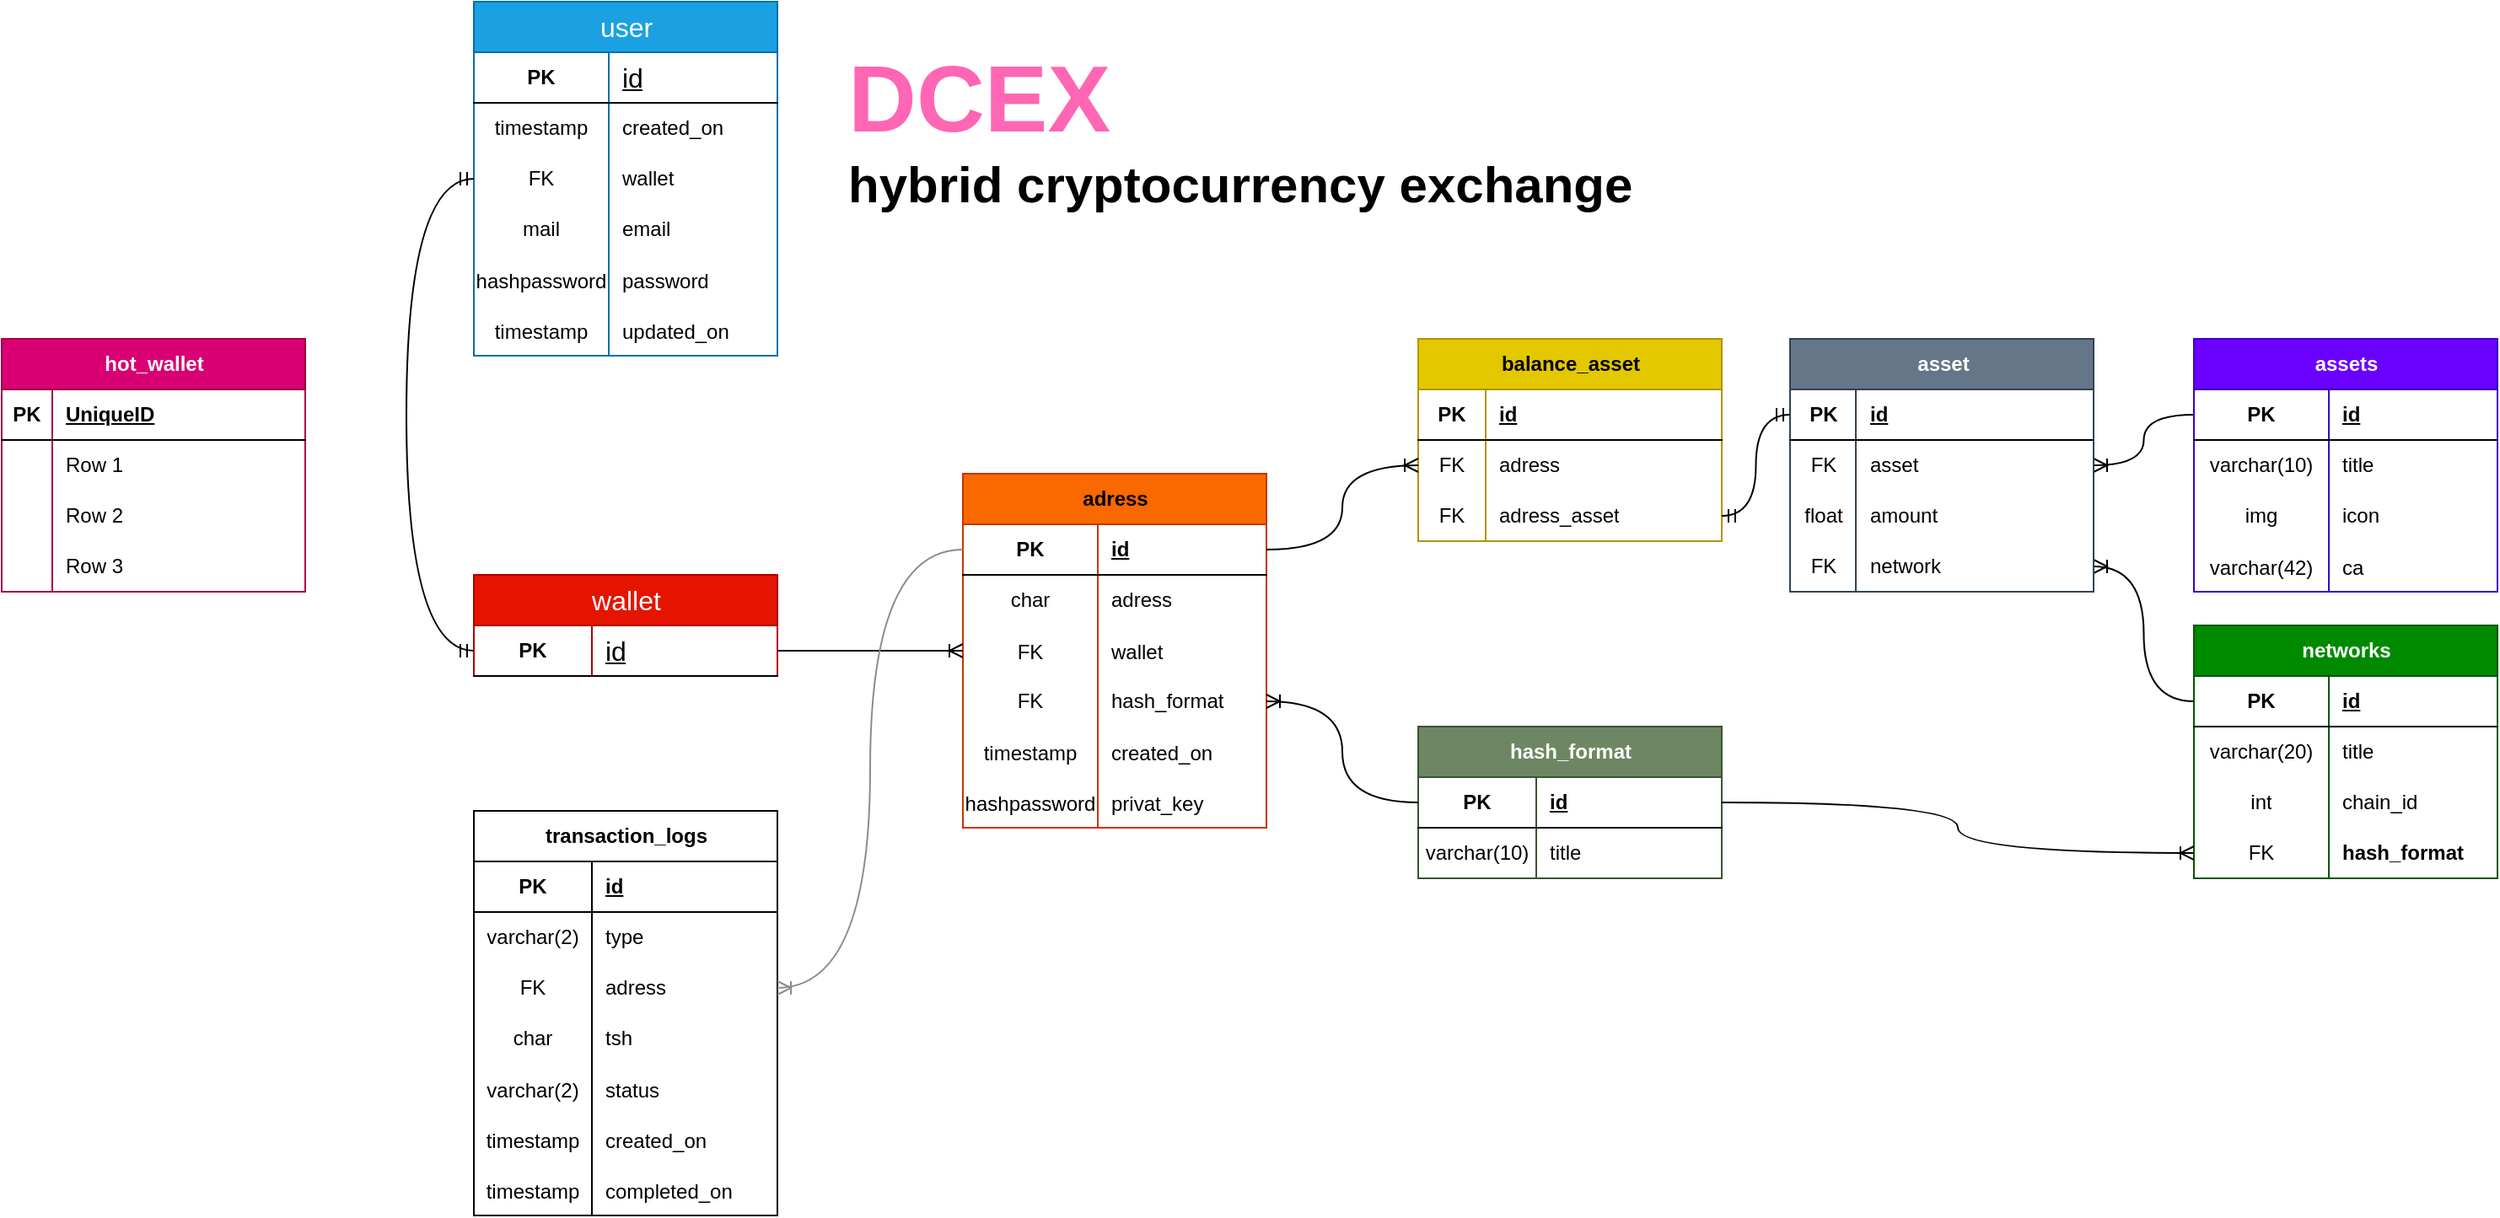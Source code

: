 <mxfile version="24.4.13" type="github">
  <diagram name="Страница — 1" id="bbgOabXcVR2iCqM7PnaE">
    <mxGraphModel dx="1434" dy="758" grid="1" gridSize="10" guides="1" tooltips="1" connect="1" arrows="1" fold="1" page="1" pageScale="1" pageWidth="827" pageHeight="1169" math="0" shadow="0">
      <root>
        <mxCell id="0" />
        <mxCell id="1" parent="0" />
        <mxCell id="at_usD2tipQZOg7U-QRM-21" value="&lt;span style=&quot;font-size: 16px; font-weight: 400;&quot;&gt;user&lt;/span&gt;" style="shape=table;startSize=30;container=1;collapsible=1;childLayout=tableLayout;fixedRows=1;rowLines=0;fontStyle=1;align=center;resizeLast=1;html=1;fillColor=#1ba1e2;strokeColor=#006EAF;fontColor=#ffffff;" parent="1" vertex="1">
          <mxGeometry x="280" y="160" width="180" height="210" as="geometry" />
        </mxCell>
        <mxCell id="at_usD2tipQZOg7U-QRM-22" value="" style="shape=tableRow;horizontal=0;startSize=0;swimlaneHead=0;swimlaneBody=0;fillColor=none;collapsible=0;dropTarget=0;points=[[0,0.5],[1,0.5]];portConstraint=eastwest;top=0;left=0;right=0;bottom=1;" parent="at_usD2tipQZOg7U-QRM-21" vertex="1">
          <mxGeometry y="30" width="180" height="30" as="geometry" />
        </mxCell>
        <mxCell id="at_usD2tipQZOg7U-QRM-23" value="PK" style="shape=partialRectangle;connectable=0;fillColor=none;top=0;left=0;bottom=0;right=0;fontStyle=1;overflow=hidden;whiteSpace=wrap;html=1;" parent="at_usD2tipQZOg7U-QRM-22" vertex="1">
          <mxGeometry width="80" height="30" as="geometry">
            <mxRectangle width="80" height="30" as="alternateBounds" />
          </mxGeometry>
        </mxCell>
        <mxCell id="at_usD2tipQZOg7U-QRM-24" value="&lt;span style=&quot;font-size: 16px; font-weight: 400;&quot;&gt;id&lt;/span&gt;" style="shape=partialRectangle;connectable=0;fillColor=none;top=0;left=0;bottom=0;right=0;align=left;spacingLeft=6;fontStyle=5;overflow=hidden;whiteSpace=wrap;html=1;" parent="at_usD2tipQZOg7U-QRM-22" vertex="1">
          <mxGeometry x="80" width="100" height="30" as="geometry">
            <mxRectangle width="100" height="30" as="alternateBounds" />
          </mxGeometry>
        </mxCell>
        <mxCell id="at_usD2tipQZOg7U-QRM-25" value="" style="shape=tableRow;horizontal=0;startSize=0;swimlaneHead=0;swimlaneBody=0;fillColor=none;collapsible=0;dropTarget=0;points=[[0,0.5],[1,0.5]];portConstraint=eastwest;top=0;left=0;right=0;bottom=0;" parent="at_usD2tipQZOg7U-QRM-21" vertex="1">
          <mxGeometry y="60" width="180" height="30" as="geometry" />
        </mxCell>
        <mxCell id="at_usD2tipQZOg7U-QRM-26" value="timestamp" style="shape=partialRectangle;connectable=0;fillColor=none;top=0;left=0;bottom=0;right=0;editable=1;overflow=hidden;whiteSpace=wrap;html=1;" parent="at_usD2tipQZOg7U-QRM-25" vertex="1">
          <mxGeometry width="80" height="30" as="geometry">
            <mxRectangle width="80" height="30" as="alternateBounds" />
          </mxGeometry>
        </mxCell>
        <mxCell id="at_usD2tipQZOg7U-QRM-27" value="created_on" style="shape=partialRectangle;connectable=0;fillColor=none;top=0;left=0;bottom=0;right=0;align=left;spacingLeft=6;overflow=hidden;whiteSpace=wrap;html=1;" parent="at_usD2tipQZOg7U-QRM-25" vertex="1">
          <mxGeometry x="80" width="100" height="30" as="geometry">
            <mxRectangle width="100" height="30" as="alternateBounds" />
          </mxGeometry>
        </mxCell>
        <mxCell id="at_usD2tipQZOg7U-QRM-28" value="" style="shape=tableRow;horizontal=0;startSize=0;swimlaneHead=0;swimlaneBody=0;fillColor=none;collapsible=0;dropTarget=0;points=[[0,0.5],[1,0.5]];portConstraint=eastwest;top=0;left=0;right=0;bottom=0;" parent="at_usD2tipQZOg7U-QRM-21" vertex="1">
          <mxGeometry y="90" width="180" height="30" as="geometry" />
        </mxCell>
        <mxCell id="at_usD2tipQZOg7U-QRM-29" value="FK" style="shape=partialRectangle;connectable=0;fillColor=none;top=0;left=0;bottom=0;right=0;editable=1;overflow=hidden;whiteSpace=wrap;html=1;" parent="at_usD2tipQZOg7U-QRM-28" vertex="1">
          <mxGeometry width="80" height="30" as="geometry">
            <mxRectangle width="80" height="30" as="alternateBounds" />
          </mxGeometry>
        </mxCell>
        <mxCell id="at_usD2tipQZOg7U-QRM-30" value="&lt;span style=&quot;text-align: center; white-space: nowrap;&quot;&gt;&lt;font style=&quot;font-size: 12px;&quot;&gt;wallet&lt;/font&gt;&lt;/span&gt;" style="shape=partialRectangle;connectable=0;fillColor=none;top=0;left=0;bottom=0;right=0;align=left;spacingLeft=6;overflow=hidden;whiteSpace=wrap;html=1;" parent="at_usD2tipQZOg7U-QRM-28" vertex="1">
          <mxGeometry x="80" width="100" height="30" as="geometry">
            <mxRectangle width="100" height="30" as="alternateBounds" />
          </mxGeometry>
        </mxCell>
        <mxCell id="at_usD2tipQZOg7U-QRM-31" value="" style="shape=tableRow;horizontal=0;startSize=0;swimlaneHead=0;swimlaneBody=0;fillColor=none;collapsible=0;dropTarget=0;points=[[0,0.5],[1,0.5]];portConstraint=eastwest;top=0;left=0;right=0;bottom=0;" parent="at_usD2tipQZOg7U-QRM-21" vertex="1">
          <mxGeometry y="120" width="180" height="30" as="geometry" />
        </mxCell>
        <mxCell id="at_usD2tipQZOg7U-QRM-32" value="mail" style="shape=partialRectangle;connectable=0;fillColor=none;top=0;left=0;bottom=0;right=0;editable=1;overflow=hidden;whiteSpace=wrap;html=1;" parent="at_usD2tipQZOg7U-QRM-31" vertex="1">
          <mxGeometry width="80" height="30" as="geometry">
            <mxRectangle width="80" height="30" as="alternateBounds" />
          </mxGeometry>
        </mxCell>
        <mxCell id="at_usD2tipQZOg7U-QRM-33" value="email" style="shape=partialRectangle;connectable=0;fillColor=none;top=0;left=0;bottom=0;right=0;align=left;spacingLeft=6;overflow=hidden;whiteSpace=wrap;html=1;" parent="at_usD2tipQZOg7U-QRM-31" vertex="1">
          <mxGeometry x="80" width="100" height="30" as="geometry">
            <mxRectangle width="100" height="30" as="alternateBounds" />
          </mxGeometry>
        </mxCell>
        <mxCell id="62qza4e6TAsA193rz4Yf-16" value="" style="shape=tableRow;horizontal=0;startSize=0;swimlaneHead=0;swimlaneBody=0;fillColor=none;collapsible=0;dropTarget=0;points=[[0,0.5],[1,0.5]];portConstraint=eastwest;top=0;left=0;right=0;bottom=0;" parent="at_usD2tipQZOg7U-QRM-21" vertex="1">
          <mxGeometry y="150" width="180" height="30" as="geometry" />
        </mxCell>
        <mxCell id="62qza4e6TAsA193rz4Yf-17" value="hashpassword" style="shape=partialRectangle;connectable=0;fillColor=none;top=0;left=0;bottom=0;right=0;editable=1;overflow=hidden;" parent="62qza4e6TAsA193rz4Yf-16" vertex="1">
          <mxGeometry width="80" height="30" as="geometry">
            <mxRectangle width="80" height="30" as="alternateBounds" />
          </mxGeometry>
        </mxCell>
        <mxCell id="62qza4e6TAsA193rz4Yf-18" value="password" style="shape=partialRectangle;connectable=0;fillColor=none;top=0;left=0;bottom=0;right=0;align=left;spacingLeft=6;overflow=hidden;" parent="62qza4e6TAsA193rz4Yf-16" vertex="1">
          <mxGeometry x="80" width="100" height="30" as="geometry">
            <mxRectangle width="100" height="30" as="alternateBounds" />
          </mxGeometry>
        </mxCell>
        <mxCell id="62qza4e6TAsA193rz4Yf-19" value="" style="shape=tableRow;horizontal=0;startSize=0;swimlaneHead=0;swimlaneBody=0;fillColor=none;collapsible=0;dropTarget=0;points=[[0,0.5],[1,0.5]];portConstraint=eastwest;top=0;left=0;right=0;bottom=0;" parent="at_usD2tipQZOg7U-QRM-21" vertex="1">
          <mxGeometry y="180" width="180" height="30" as="geometry" />
        </mxCell>
        <mxCell id="62qza4e6TAsA193rz4Yf-20" value="timestamp" style="shape=partialRectangle;connectable=0;fillColor=none;top=0;left=0;bottom=0;right=0;editable=1;overflow=hidden;" parent="62qza4e6TAsA193rz4Yf-19" vertex="1">
          <mxGeometry width="80" height="30" as="geometry">
            <mxRectangle width="80" height="30" as="alternateBounds" />
          </mxGeometry>
        </mxCell>
        <mxCell id="62qza4e6TAsA193rz4Yf-21" value="updated_on" style="shape=partialRectangle;connectable=0;fillColor=none;top=0;left=0;bottom=0;right=0;align=left;spacingLeft=6;overflow=hidden;" parent="62qza4e6TAsA193rz4Yf-19" vertex="1">
          <mxGeometry x="80" width="100" height="30" as="geometry">
            <mxRectangle width="100" height="30" as="alternateBounds" />
          </mxGeometry>
        </mxCell>
        <mxCell id="at_usD2tipQZOg7U-QRM-48" value="balance_asset" style="shape=table;startSize=30;container=1;collapsible=1;childLayout=tableLayout;fixedRows=1;rowLines=0;fontStyle=1;align=center;resizeLast=1;html=1;fillColor=#e3c800;fontColor=#000000;strokeColor=#B09500;" parent="1" vertex="1">
          <mxGeometry x="840" y="360" width="180" height="120" as="geometry" />
        </mxCell>
        <mxCell id="at_usD2tipQZOg7U-QRM-49" value="" style="shape=tableRow;horizontal=0;startSize=0;swimlaneHead=0;swimlaneBody=0;fillColor=none;collapsible=0;dropTarget=0;points=[[0,0.5],[1,0.5]];portConstraint=eastwest;top=0;left=0;right=0;bottom=1;" parent="at_usD2tipQZOg7U-QRM-48" vertex="1">
          <mxGeometry y="30" width="180" height="30" as="geometry" />
        </mxCell>
        <mxCell id="at_usD2tipQZOg7U-QRM-50" value="PK" style="shape=partialRectangle;connectable=0;fillColor=none;top=0;left=0;bottom=0;right=0;fontStyle=1;overflow=hidden;whiteSpace=wrap;html=1;" parent="at_usD2tipQZOg7U-QRM-49" vertex="1">
          <mxGeometry width="40" height="30" as="geometry">
            <mxRectangle width="40" height="30" as="alternateBounds" />
          </mxGeometry>
        </mxCell>
        <mxCell id="at_usD2tipQZOg7U-QRM-51" value="id" style="shape=partialRectangle;connectable=0;fillColor=none;top=0;left=0;bottom=0;right=0;align=left;spacingLeft=6;fontStyle=5;overflow=hidden;whiteSpace=wrap;html=1;" parent="at_usD2tipQZOg7U-QRM-49" vertex="1">
          <mxGeometry x="40" width="140" height="30" as="geometry">
            <mxRectangle width="140" height="30" as="alternateBounds" />
          </mxGeometry>
        </mxCell>
        <mxCell id="at_usD2tipQZOg7U-QRM-61" value="" style="shape=tableRow;horizontal=0;startSize=0;swimlaneHead=0;swimlaneBody=0;fillColor=none;collapsible=0;dropTarget=0;points=[[0,0.5],[1,0.5]];portConstraint=eastwest;top=0;left=0;right=0;bottom=0;" parent="at_usD2tipQZOg7U-QRM-48" vertex="1">
          <mxGeometry y="60" width="180" height="30" as="geometry" />
        </mxCell>
        <mxCell id="at_usD2tipQZOg7U-QRM-62" value="FK" style="shape=partialRectangle;connectable=0;fillColor=none;top=0;left=0;bottom=0;right=0;fontStyle=0;overflow=hidden;whiteSpace=wrap;html=1;" parent="at_usD2tipQZOg7U-QRM-61" vertex="1">
          <mxGeometry width="40" height="30" as="geometry">
            <mxRectangle width="40" height="30" as="alternateBounds" />
          </mxGeometry>
        </mxCell>
        <mxCell id="at_usD2tipQZOg7U-QRM-63" value="adress" style="shape=partialRectangle;connectable=0;fillColor=none;top=0;left=0;bottom=0;right=0;align=left;spacingLeft=6;fontStyle=0;overflow=hidden;whiteSpace=wrap;html=1;" parent="at_usD2tipQZOg7U-QRM-61" vertex="1">
          <mxGeometry x="40" width="140" height="30" as="geometry">
            <mxRectangle width="140" height="30" as="alternateBounds" />
          </mxGeometry>
        </mxCell>
        <mxCell id="at_usD2tipQZOg7U-QRM-78" value="" style="shape=tableRow;horizontal=0;startSize=0;swimlaneHead=0;swimlaneBody=0;fillColor=none;collapsible=0;dropTarget=0;points=[[0,0.5],[1,0.5]];portConstraint=eastwest;top=0;left=0;right=0;bottom=0;" parent="at_usD2tipQZOg7U-QRM-48" vertex="1">
          <mxGeometry y="90" width="180" height="30" as="geometry" />
        </mxCell>
        <mxCell id="at_usD2tipQZOg7U-QRM-79" value="FK" style="shape=partialRectangle;connectable=0;fillColor=none;top=0;left=0;bottom=0;right=0;fontStyle=0;overflow=hidden;whiteSpace=wrap;html=1;" parent="at_usD2tipQZOg7U-QRM-78" vertex="1">
          <mxGeometry width="40" height="30" as="geometry">
            <mxRectangle width="40" height="30" as="alternateBounds" />
          </mxGeometry>
        </mxCell>
        <mxCell id="at_usD2tipQZOg7U-QRM-80" value="adress_asset" style="shape=partialRectangle;connectable=0;fillColor=none;top=0;left=0;bottom=0;right=0;align=left;spacingLeft=6;fontStyle=0;overflow=hidden;whiteSpace=wrap;html=1;" parent="at_usD2tipQZOg7U-QRM-78" vertex="1">
          <mxGeometry x="40" width="140" height="30" as="geometry">
            <mxRectangle width="140" height="30" as="alternateBounds" />
          </mxGeometry>
        </mxCell>
        <mxCell id="at_usD2tipQZOg7U-QRM-81" value="" style="edgeStyle=orthogonalEdgeStyle;fontSize=12;html=1;endArrow=ERoneToMany;rounded=0;entryX=1;entryY=0.5;entryDx=0;entryDy=0;exitX=0;exitY=0.5;exitDx=0;exitDy=0;curved=1;" parent="1" source="at_usD2tipQZOg7U-QRM-66" target="Nb5hNx1v2ycs2WfzAZBm-8" edge="1">
          <mxGeometry width="100" height="100" relative="1" as="geometry">
            <mxPoint x="760" y="590" as="sourcePoint" />
            <mxPoint x="860" y="490" as="targetPoint" />
          </mxGeometry>
        </mxCell>
        <mxCell id="at_usD2tipQZOg7U-QRM-65" value="assets" style="shape=table;startSize=30;container=1;collapsible=1;childLayout=tableLayout;fixedRows=1;rowLines=0;fontStyle=1;align=center;resizeLast=1;html=1;fillColor=#6a00ff;fontColor=#ffffff;strokeColor=#3700CC;" parent="1" vertex="1">
          <mxGeometry x="1300" y="360" width="180" height="150" as="geometry" />
        </mxCell>
        <mxCell id="at_usD2tipQZOg7U-QRM-66" value="" style="shape=tableRow;horizontal=0;startSize=0;swimlaneHead=0;swimlaneBody=0;fillColor=none;collapsible=0;dropTarget=0;points=[[0,0.5],[1,0.5]];portConstraint=eastwest;top=0;left=0;right=0;bottom=1;" parent="at_usD2tipQZOg7U-QRM-65" vertex="1">
          <mxGeometry y="30" width="180" height="30" as="geometry" />
        </mxCell>
        <mxCell id="at_usD2tipQZOg7U-QRM-67" value="PK" style="shape=partialRectangle;connectable=0;fillColor=none;top=0;left=0;bottom=0;right=0;fontStyle=1;overflow=hidden;whiteSpace=wrap;html=1;" parent="at_usD2tipQZOg7U-QRM-66" vertex="1">
          <mxGeometry width="80" height="30" as="geometry">
            <mxRectangle width="80" height="30" as="alternateBounds" />
          </mxGeometry>
        </mxCell>
        <mxCell id="at_usD2tipQZOg7U-QRM-68" value="id" style="shape=partialRectangle;connectable=0;fillColor=none;top=0;left=0;bottom=0;right=0;align=left;spacingLeft=6;fontStyle=5;overflow=hidden;whiteSpace=wrap;html=1;" parent="at_usD2tipQZOg7U-QRM-66" vertex="1">
          <mxGeometry x="80" width="100" height="30" as="geometry">
            <mxRectangle width="100" height="30" as="alternateBounds" />
          </mxGeometry>
        </mxCell>
        <mxCell id="at_usD2tipQZOg7U-QRM-72" value="" style="shape=tableRow;horizontal=0;startSize=0;swimlaneHead=0;swimlaneBody=0;fillColor=none;collapsible=0;dropTarget=0;points=[[0,0.5],[1,0.5]];portConstraint=eastwest;top=0;left=0;right=0;bottom=0;" parent="at_usD2tipQZOg7U-QRM-65" vertex="1">
          <mxGeometry y="60" width="180" height="30" as="geometry" />
        </mxCell>
        <mxCell id="at_usD2tipQZOg7U-QRM-73" value="varchar(10)" style="shape=partialRectangle;connectable=0;fillColor=none;top=0;left=0;bottom=0;right=0;editable=1;overflow=hidden;whiteSpace=wrap;html=1;" parent="at_usD2tipQZOg7U-QRM-72" vertex="1">
          <mxGeometry width="80" height="30" as="geometry">
            <mxRectangle width="80" height="30" as="alternateBounds" />
          </mxGeometry>
        </mxCell>
        <mxCell id="at_usD2tipQZOg7U-QRM-74" value="title" style="shape=partialRectangle;connectable=0;fillColor=none;top=0;left=0;bottom=0;right=0;align=left;spacingLeft=6;overflow=hidden;whiteSpace=wrap;html=1;" parent="at_usD2tipQZOg7U-QRM-72" vertex="1">
          <mxGeometry x="80" width="100" height="30" as="geometry">
            <mxRectangle width="100" height="30" as="alternateBounds" />
          </mxGeometry>
        </mxCell>
        <mxCell id="at_usD2tipQZOg7U-QRM-75" value="" style="shape=tableRow;horizontal=0;startSize=0;swimlaneHead=0;swimlaneBody=0;fillColor=none;collapsible=0;dropTarget=0;points=[[0,0.5],[1,0.5]];portConstraint=eastwest;top=0;left=0;right=0;bottom=0;" parent="at_usD2tipQZOg7U-QRM-65" vertex="1">
          <mxGeometry y="90" width="180" height="30" as="geometry" />
        </mxCell>
        <mxCell id="at_usD2tipQZOg7U-QRM-76" value="img" style="shape=partialRectangle;connectable=0;fillColor=none;top=0;left=0;bottom=0;right=0;editable=1;overflow=hidden;whiteSpace=wrap;html=1;" parent="at_usD2tipQZOg7U-QRM-75" vertex="1">
          <mxGeometry width="80" height="30" as="geometry">
            <mxRectangle width="80" height="30" as="alternateBounds" />
          </mxGeometry>
        </mxCell>
        <mxCell id="at_usD2tipQZOg7U-QRM-77" value="icon" style="shape=partialRectangle;connectable=0;fillColor=none;top=0;left=0;bottom=0;right=0;align=left;spacingLeft=6;overflow=hidden;whiteSpace=wrap;html=1;" parent="at_usD2tipQZOg7U-QRM-75" vertex="1">
          <mxGeometry x="80" width="100" height="30" as="geometry">
            <mxRectangle width="100" height="30" as="alternateBounds" />
          </mxGeometry>
        </mxCell>
        <mxCell id="AiXtnEs0hM0XnHVuR5DS-24" value="" style="shape=tableRow;horizontal=0;startSize=0;swimlaneHead=0;swimlaneBody=0;fillColor=none;collapsible=0;dropTarget=0;points=[[0,0.5],[1,0.5]];portConstraint=eastwest;top=0;left=0;right=0;bottom=0;" parent="at_usD2tipQZOg7U-QRM-65" vertex="1">
          <mxGeometry y="120" width="180" height="30" as="geometry" />
        </mxCell>
        <mxCell id="AiXtnEs0hM0XnHVuR5DS-25" value="varchar(42)" style="shape=partialRectangle;connectable=0;fillColor=none;top=0;left=0;bottom=0;right=0;editable=1;overflow=hidden;" parent="AiXtnEs0hM0XnHVuR5DS-24" vertex="1">
          <mxGeometry width="80" height="30" as="geometry">
            <mxRectangle width="80" height="30" as="alternateBounds" />
          </mxGeometry>
        </mxCell>
        <mxCell id="AiXtnEs0hM0XnHVuR5DS-26" value="ca" style="shape=partialRectangle;connectable=0;fillColor=none;top=0;left=0;bottom=0;right=0;align=left;spacingLeft=6;overflow=hidden;" parent="AiXtnEs0hM0XnHVuR5DS-24" vertex="1">
          <mxGeometry x="80" width="100" height="30" as="geometry">
            <mxRectangle width="100" height="30" as="alternateBounds" />
          </mxGeometry>
        </mxCell>
        <mxCell id="AiXtnEs0hM0XnHVuR5DS-1" value="&lt;span style=&quot;font-size: 16px; font-weight: 400;&quot;&gt;wallet&lt;/span&gt;" style="shape=table;startSize=30;container=1;collapsible=1;childLayout=tableLayout;fixedRows=1;rowLines=0;fontStyle=1;align=center;resizeLast=1;html=1;fillColor=#e51400;strokeColor=#B20000;fontColor=#ffffff;" parent="1" vertex="1">
          <mxGeometry x="280" y="500" width="180" height="60" as="geometry" />
        </mxCell>
        <mxCell id="AiXtnEs0hM0XnHVuR5DS-2" value="" style="shape=tableRow;horizontal=0;startSize=0;swimlaneHead=0;swimlaneBody=0;fillColor=none;collapsible=0;dropTarget=0;points=[[0,0.5],[1,0.5]];portConstraint=eastwest;top=0;left=0;right=0;bottom=1;" parent="AiXtnEs0hM0XnHVuR5DS-1" vertex="1">
          <mxGeometry y="30" width="180" height="30" as="geometry" />
        </mxCell>
        <mxCell id="AiXtnEs0hM0XnHVuR5DS-3" value="PK" style="shape=partialRectangle;connectable=0;fillColor=none;top=0;left=0;bottom=0;right=0;fontStyle=1;overflow=hidden;whiteSpace=wrap;html=1;" parent="AiXtnEs0hM0XnHVuR5DS-2" vertex="1">
          <mxGeometry width="70" height="30" as="geometry">
            <mxRectangle width="70" height="30" as="alternateBounds" />
          </mxGeometry>
        </mxCell>
        <mxCell id="AiXtnEs0hM0XnHVuR5DS-4" value="&lt;span style=&quot;font-size: 16px; font-weight: 400;&quot;&gt;id&lt;/span&gt;" style="shape=partialRectangle;connectable=0;fillColor=none;top=0;left=0;bottom=0;right=0;align=left;spacingLeft=6;fontStyle=5;overflow=hidden;whiteSpace=wrap;html=1;" parent="AiXtnEs0hM0XnHVuR5DS-2" vertex="1">
          <mxGeometry x="70" width="110" height="30" as="geometry">
            <mxRectangle width="110" height="30" as="alternateBounds" />
          </mxGeometry>
        </mxCell>
        <mxCell id="AiXtnEs0hM0XnHVuR5DS-17" value="" style="edgeStyle=orthogonalEdgeStyle;fontSize=12;html=1;endArrow=ERmandOne;startArrow=ERmandOne;rounded=0;exitX=0;exitY=0.5;exitDx=0;exitDy=0;entryX=0;entryY=0.5;entryDx=0;entryDy=0;curved=1;" parent="1" source="at_usD2tipQZOg7U-QRM-28" target="AiXtnEs0hM0XnHVuR5DS-2" edge="1">
          <mxGeometry width="100" height="100" relative="1" as="geometry">
            <mxPoint x="680" y="460" as="sourcePoint" />
            <mxPoint x="780" y="360" as="targetPoint" />
            <Array as="points">
              <mxPoint x="240" y="265" />
              <mxPoint x="240" y="545" />
            </Array>
          </mxGeometry>
        </mxCell>
        <mxCell id="AiXtnEs0hM0XnHVuR5DS-27" value="&lt;font style=&quot;font-size: 56px;&quot;&gt;DCEX&amp;nbsp;&lt;/font&gt;&lt;div&gt;&lt;font color=&quot;#000000&quot;&gt;hybrid cryptocurrency exchange&lt;/font&gt;&lt;/div&gt;" style="text;html=1;align=left;verticalAlign=middle;whiteSpace=wrap;rounded=0;fontSize=30;fontStyle=1;fontColor=#FF66B3;" parent="1" vertex="1">
          <mxGeometry x="500" y="180" width="610" height="110" as="geometry" />
        </mxCell>
        <mxCell id="62qza4e6TAsA193rz4Yf-1" value="adress" style="shape=table;startSize=30;container=1;collapsible=1;childLayout=tableLayout;fixedRows=1;rowLines=0;fontStyle=1;align=center;resizeLast=1;html=1;fillColor=#fa6800;fontColor=#000000;strokeColor=#C73500;" parent="1" vertex="1">
          <mxGeometry x="570" y="440" width="180" height="210" as="geometry" />
        </mxCell>
        <mxCell id="62qza4e6TAsA193rz4Yf-2" value="" style="shape=tableRow;horizontal=0;startSize=0;swimlaneHead=0;swimlaneBody=0;fillColor=none;collapsible=0;dropTarget=0;points=[[0,0.5],[1,0.5]];portConstraint=eastwest;top=0;left=0;right=0;bottom=1;" parent="62qza4e6TAsA193rz4Yf-1" vertex="1">
          <mxGeometry y="30" width="180" height="30" as="geometry" />
        </mxCell>
        <mxCell id="62qza4e6TAsA193rz4Yf-3" value="PK" style="shape=partialRectangle;connectable=0;fillColor=none;top=0;left=0;bottom=0;right=0;fontStyle=1;overflow=hidden;whiteSpace=wrap;html=1;" parent="62qza4e6TAsA193rz4Yf-2" vertex="1">
          <mxGeometry width="80" height="30" as="geometry">
            <mxRectangle width="80" height="30" as="alternateBounds" />
          </mxGeometry>
        </mxCell>
        <mxCell id="62qza4e6TAsA193rz4Yf-4" value="id" style="shape=partialRectangle;connectable=0;fillColor=none;top=0;left=0;bottom=0;right=0;align=left;spacingLeft=6;fontStyle=5;overflow=hidden;whiteSpace=wrap;html=1;" parent="62qza4e6TAsA193rz4Yf-2" vertex="1">
          <mxGeometry x="80" width="100" height="30" as="geometry">
            <mxRectangle width="100" height="30" as="alternateBounds" />
          </mxGeometry>
        </mxCell>
        <mxCell id="62qza4e6TAsA193rz4Yf-5" value="" style="shape=tableRow;horizontal=0;startSize=0;swimlaneHead=0;swimlaneBody=0;fillColor=none;collapsible=0;dropTarget=0;points=[[0,0.5],[1,0.5]];portConstraint=eastwest;top=0;left=0;right=0;bottom=0;" parent="62qza4e6TAsA193rz4Yf-1" vertex="1">
          <mxGeometry y="60" width="180" height="30" as="geometry" />
        </mxCell>
        <mxCell id="62qza4e6TAsA193rz4Yf-6" value="char" style="shape=partialRectangle;connectable=0;fillColor=none;top=0;left=0;bottom=0;right=0;editable=1;overflow=hidden;whiteSpace=wrap;html=1;" parent="62qza4e6TAsA193rz4Yf-5" vertex="1">
          <mxGeometry width="80" height="30" as="geometry">
            <mxRectangle width="80" height="30" as="alternateBounds" />
          </mxGeometry>
        </mxCell>
        <mxCell id="62qza4e6TAsA193rz4Yf-7" value="adress" style="shape=partialRectangle;connectable=0;fillColor=none;top=0;left=0;bottom=0;right=0;align=left;spacingLeft=6;overflow=hidden;whiteSpace=wrap;html=1;" parent="62qza4e6TAsA193rz4Yf-5" vertex="1">
          <mxGeometry x="80" width="100" height="30" as="geometry">
            <mxRectangle width="100" height="30" as="alternateBounds" />
          </mxGeometry>
        </mxCell>
        <mxCell id="62qza4e6TAsA193rz4Yf-22" value="" style="shape=tableRow;horizontal=0;startSize=0;swimlaneHead=0;swimlaneBody=0;fillColor=none;collapsible=0;dropTarget=0;points=[[0,0.5],[1,0.5]];portConstraint=eastwest;top=0;left=0;right=0;bottom=0;" parent="62qza4e6TAsA193rz4Yf-1" vertex="1">
          <mxGeometry y="90" width="180" height="30" as="geometry" />
        </mxCell>
        <mxCell id="62qza4e6TAsA193rz4Yf-23" value="FK" style="shape=partialRectangle;connectable=0;fillColor=none;top=0;left=0;bottom=0;right=0;editable=1;overflow=hidden;" parent="62qza4e6TAsA193rz4Yf-22" vertex="1">
          <mxGeometry width="80" height="30" as="geometry">
            <mxRectangle width="80" height="30" as="alternateBounds" />
          </mxGeometry>
        </mxCell>
        <mxCell id="62qza4e6TAsA193rz4Yf-24" value="wallet" style="shape=partialRectangle;connectable=0;fillColor=none;top=0;left=0;bottom=0;right=0;align=left;spacingLeft=6;overflow=hidden;" parent="62qza4e6TAsA193rz4Yf-22" vertex="1">
          <mxGeometry x="80" width="100" height="30" as="geometry">
            <mxRectangle width="100" height="30" as="alternateBounds" />
          </mxGeometry>
        </mxCell>
        <mxCell id="62qza4e6TAsA193rz4Yf-40" value="" style="shape=tableRow;horizontal=0;startSize=0;swimlaneHead=0;swimlaneBody=0;fillColor=none;collapsible=0;dropTarget=0;points=[[0,0.5],[1,0.5]];portConstraint=eastwest;top=0;left=0;right=0;bottom=0;" parent="62qza4e6TAsA193rz4Yf-1" vertex="1">
          <mxGeometry y="120" width="180" height="30" as="geometry" />
        </mxCell>
        <mxCell id="62qza4e6TAsA193rz4Yf-41" value="FK" style="shape=partialRectangle;connectable=0;fillColor=none;top=0;left=0;bottom=0;right=0;fontStyle=0;overflow=hidden;whiteSpace=wrap;html=1;" parent="62qza4e6TAsA193rz4Yf-40" vertex="1">
          <mxGeometry width="80" height="30" as="geometry">
            <mxRectangle width="80" height="30" as="alternateBounds" />
          </mxGeometry>
        </mxCell>
        <mxCell id="62qza4e6TAsA193rz4Yf-42" value="hash_format" style="shape=partialRectangle;connectable=0;fillColor=none;top=0;left=0;bottom=0;right=0;align=left;spacingLeft=6;fontStyle=0;overflow=hidden;whiteSpace=wrap;html=1;" parent="62qza4e6TAsA193rz4Yf-40" vertex="1">
          <mxGeometry x="80" width="100" height="30" as="geometry">
            <mxRectangle width="100" height="30" as="alternateBounds" />
          </mxGeometry>
        </mxCell>
        <mxCell id="62qza4e6TAsA193rz4Yf-95" value="" style="shape=tableRow;horizontal=0;startSize=0;swimlaneHead=0;swimlaneBody=0;fillColor=none;collapsible=0;dropTarget=0;points=[[0,0.5],[1,0.5]];portConstraint=eastwest;top=0;left=0;right=0;bottom=0;" parent="62qza4e6TAsA193rz4Yf-1" vertex="1">
          <mxGeometry y="150" width="180" height="30" as="geometry" />
        </mxCell>
        <mxCell id="62qza4e6TAsA193rz4Yf-96" value="timestamp" style="shape=partialRectangle;connectable=0;fillColor=none;top=0;left=0;bottom=0;right=0;editable=1;overflow=hidden;" parent="62qza4e6TAsA193rz4Yf-95" vertex="1">
          <mxGeometry width="80" height="30" as="geometry">
            <mxRectangle width="80" height="30" as="alternateBounds" />
          </mxGeometry>
        </mxCell>
        <mxCell id="62qza4e6TAsA193rz4Yf-97" value="created_on" style="shape=partialRectangle;connectable=0;fillColor=none;top=0;left=0;bottom=0;right=0;align=left;spacingLeft=6;overflow=hidden;" parent="62qza4e6TAsA193rz4Yf-95" vertex="1">
          <mxGeometry x="80" width="100" height="30" as="geometry">
            <mxRectangle width="100" height="30" as="alternateBounds" />
          </mxGeometry>
        </mxCell>
        <mxCell id="62qza4e6TAsA193rz4Yf-112" value="" style="shape=tableRow;horizontal=0;startSize=0;swimlaneHead=0;swimlaneBody=0;fillColor=none;collapsible=0;dropTarget=0;points=[[0,0.5],[1,0.5]];portConstraint=eastwest;top=0;left=0;right=0;bottom=0;" parent="62qza4e6TAsA193rz4Yf-1" vertex="1">
          <mxGeometry y="180" width="180" height="30" as="geometry" />
        </mxCell>
        <mxCell id="62qza4e6TAsA193rz4Yf-113" value="hashpassword" style="shape=partialRectangle;connectable=0;fillColor=none;top=0;left=0;bottom=0;right=0;editable=1;overflow=hidden;" parent="62qza4e6TAsA193rz4Yf-112" vertex="1">
          <mxGeometry width="80" height="30" as="geometry">
            <mxRectangle width="80" height="30" as="alternateBounds" />
          </mxGeometry>
        </mxCell>
        <mxCell id="62qza4e6TAsA193rz4Yf-114" value="privat_key" style="shape=partialRectangle;connectable=0;fillColor=none;top=0;left=0;bottom=0;right=0;align=left;spacingLeft=6;overflow=hidden;" parent="62qza4e6TAsA193rz4Yf-112" vertex="1">
          <mxGeometry x="80" width="100" height="30" as="geometry">
            <mxRectangle width="100" height="30" as="alternateBounds" />
          </mxGeometry>
        </mxCell>
        <mxCell id="62qza4e6TAsA193rz4Yf-25" value="" style="edgeStyle=orthogonalEdgeStyle;fontSize=12;html=1;endArrow=ERoneToMany;rounded=0;exitX=1;exitY=0.5;exitDx=0;exitDy=0;entryX=0;entryY=0.5;entryDx=0;entryDy=0;curved=1;" parent="1" source="AiXtnEs0hM0XnHVuR5DS-2" target="62qza4e6TAsA193rz4Yf-22" edge="1">
          <mxGeometry width="100" height="100" relative="1" as="geometry">
            <mxPoint x="520" y="470" as="sourcePoint" />
            <mxPoint x="530" y="390" as="targetPoint" />
          </mxGeometry>
        </mxCell>
        <mxCell id="62qza4e6TAsA193rz4Yf-26" value="" style="edgeStyle=orthogonalEdgeStyle;fontSize=12;html=1;endArrow=ERoneToMany;rounded=0;exitX=1;exitY=0.5;exitDx=0;exitDy=0;entryX=0;entryY=0.5;entryDx=0;entryDy=0;curved=1;" parent="1" source="62qza4e6TAsA193rz4Yf-2" target="at_usD2tipQZOg7U-QRM-61" edge="1">
          <mxGeometry width="100" height="100" relative="1" as="geometry">
            <mxPoint x="780" y="630" as="sourcePoint" />
            <mxPoint x="880" y="530" as="targetPoint" />
          </mxGeometry>
        </mxCell>
        <mxCell id="62qza4e6TAsA193rz4Yf-27" value="networks" style="shape=table;startSize=30;container=1;collapsible=1;childLayout=tableLayout;fixedRows=1;rowLines=0;fontStyle=1;align=center;resizeLast=1;html=1;fillColor=#008a00;fontColor=#ffffff;strokeColor=#005700;" parent="1" vertex="1">
          <mxGeometry x="1300" y="530" width="180" height="150" as="geometry" />
        </mxCell>
        <mxCell id="62qza4e6TAsA193rz4Yf-28" value="" style="shape=tableRow;horizontal=0;startSize=0;swimlaneHead=0;swimlaneBody=0;fillColor=none;collapsible=0;dropTarget=0;points=[[0,0.5],[1,0.5]];portConstraint=eastwest;top=0;left=0;right=0;bottom=1;" parent="62qza4e6TAsA193rz4Yf-27" vertex="1">
          <mxGeometry y="30" width="180" height="30" as="geometry" />
        </mxCell>
        <mxCell id="62qza4e6TAsA193rz4Yf-29" value="PK" style="shape=partialRectangle;connectable=0;fillColor=none;top=0;left=0;bottom=0;right=0;fontStyle=1;overflow=hidden;whiteSpace=wrap;html=1;" parent="62qza4e6TAsA193rz4Yf-28" vertex="1">
          <mxGeometry width="80" height="30" as="geometry">
            <mxRectangle width="80" height="30" as="alternateBounds" />
          </mxGeometry>
        </mxCell>
        <mxCell id="62qza4e6TAsA193rz4Yf-30" value="id" style="shape=partialRectangle;connectable=0;fillColor=none;top=0;left=0;bottom=0;right=0;align=left;spacingLeft=6;fontStyle=5;overflow=hidden;whiteSpace=wrap;html=1;" parent="62qza4e6TAsA193rz4Yf-28" vertex="1">
          <mxGeometry x="80" width="100" height="30" as="geometry">
            <mxRectangle width="100" height="30" as="alternateBounds" />
          </mxGeometry>
        </mxCell>
        <mxCell id="62qza4e6TAsA193rz4Yf-31" value="" style="shape=tableRow;horizontal=0;startSize=0;swimlaneHead=0;swimlaneBody=0;fillColor=none;collapsible=0;dropTarget=0;points=[[0,0.5],[1,0.5]];portConstraint=eastwest;top=0;left=0;right=0;bottom=0;" parent="62qza4e6TAsA193rz4Yf-27" vertex="1">
          <mxGeometry y="60" width="180" height="30" as="geometry" />
        </mxCell>
        <mxCell id="62qza4e6TAsA193rz4Yf-32" value="varchar(20)" style="shape=partialRectangle;connectable=0;fillColor=none;top=0;left=0;bottom=0;right=0;editable=1;overflow=hidden;whiteSpace=wrap;html=1;" parent="62qza4e6TAsA193rz4Yf-31" vertex="1">
          <mxGeometry width="80" height="30" as="geometry">
            <mxRectangle width="80" height="30" as="alternateBounds" />
          </mxGeometry>
        </mxCell>
        <mxCell id="62qza4e6TAsA193rz4Yf-33" value="title" style="shape=partialRectangle;connectable=0;fillColor=none;top=0;left=0;bottom=0;right=0;align=left;spacingLeft=6;overflow=hidden;whiteSpace=wrap;html=1;" parent="62qza4e6TAsA193rz4Yf-31" vertex="1">
          <mxGeometry x="80" width="100" height="30" as="geometry">
            <mxRectangle width="100" height="30" as="alternateBounds" />
          </mxGeometry>
        </mxCell>
        <mxCell id="62qza4e6TAsA193rz4Yf-34" value="" style="shape=tableRow;horizontal=0;startSize=0;swimlaneHead=0;swimlaneBody=0;fillColor=none;collapsible=0;dropTarget=0;points=[[0,0.5],[1,0.5]];portConstraint=eastwest;top=0;left=0;right=0;bottom=0;" parent="62qza4e6TAsA193rz4Yf-27" vertex="1">
          <mxGeometry y="90" width="180" height="30" as="geometry" />
        </mxCell>
        <mxCell id="62qza4e6TAsA193rz4Yf-35" value="int" style="shape=partialRectangle;connectable=0;fillColor=none;top=0;left=0;bottom=0;right=0;editable=1;overflow=hidden;whiteSpace=wrap;html=1;" parent="62qza4e6TAsA193rz4Yf-34" vertex="1">
          <mxGeometry width="80" height="30" as="geometry">
            <mxRectangle width="80" height="30" as="alternateBounds" />
          </mxGeometry>
        </mxCell>
        <mxCell id="62qza4e6TAsA193rz4Yf-36" value="chain_id" style="shape=partialRectangle;connectable=0;fillColor=none;top=0;left=0;bottom=0;right=0;align=left;spacingLeft=6;overflow=hidden;whiteSpace=wrap;html=1;" parent="62qza4e6TAsA193rz4Yf-34" vertex="1">
          <mxGeometry x="80" width="100" height="30" as="geometry">
            <mxRectangle width="100" height="30" as="alternateBounds" />
          </mxGeometry>
        </mxCell>
        <mxCell id="62qza4e6TAsA193rz4Yf-78" value="" style="shape=tableRow;horizontal=0;startSize=0;swimlaneHead=0;swimlaneBody=0;fillColor=none;collapsible=0;dropTarget=0;points=[[0,0.5],[1,0.5]];portConstraint=eastwest;top=0;left=0;right=0;bottom=0;" parent="62qza4e6TAsA193rz4Yf-27" vertex="1">
          <mxGeometry y="120" width="180" height="30" as="geometry" />
        </mxCell>
        <mxCell id="62qza4e6TAsA193rz4Yf-79" value="FK" style="shape=partialRectangle;connectable=0;fillColor=none;top=0;left=0;bottom=0;right=0;fontStyle=0;overflow=hidden;whiteSpace=wrap;html=1;" parent="62qza4e6TAsA193rz4Yf-78" vertex="1">
          <mxGeometry width="80" height="30" as="geometry">
            <mxRectangle width="80" height="30" as="alternateBounds" />
          </mxGeometry>
        </mxCell>
        <mxCell id="62qza4e6TAsA193rz4Yf-80" value="&lt;span style=&quot;font-weight: 700; text-align: center; text-wrap: nowrap;&quot;&gt;hash_format&lt;/span&gt;" style="shape=partialRectangle;connectable=0;fillColor=none;top=0;left=0;bottom=0;right=0;align=left;spacingLeft=6;fontStyle=0;overflow=hidden;whiteSpace=wrap;html=1;" parent="62qza4e6TAsA193rz4Yf-78" vertex="1">
          <mxGeometry x="80" width="100" height="30" as="geometry">
            <mxRectangle width="100" height="30" as="alternateBounds" />
          </mxGeometry>
        </mxCell>
        <mxCell id="62qza4e6TAsA193rz4Yf-43" value="hash_format" style="shape=table;startSize=30;container=1;collapsible=1;childLayout=tableLayout;fixedRows=1;rowLines=0;fontStyle=1;align=center;resizeLast=1;html=1;fillColor=#6d8764;fontColor=#ffffff;strokeColor=#3A5431;" parent="1" vertex="1">
          <mxGeometry x="840" y="590" width="180" height="90" as="geometry">
            <mxRectangle x="840" y="560" width="120" height="30" as="alternateBounds" />
          </mxGeometry>
        </mxCell>
        <mxCell id="62qza4e6TAsA193rz4Yf-44" value="" style="shape=tableRow;horizontal=0;startSize=0;swimlaneHead=0;swimlaneBody=0;fillColor=none;collapsible=0;dropTarget=0;points=[[0,0.5],[1,0.5]];portConstraint=eastwest;top=0;left=0;right=0;bottom=1;" parent="62qza4e6TAsA193rz4Yf-43" vertex="1">
          <mxGeometry y="30" width="180" height="30" as="geometry" />
        </mxCell>
        <mxCell id="62qza4e6TAsA193rz4Yf-45" value="PK" style="shape=partialRectangle;connectable=0;fillColor=none;top=0;left=0;bottom=0;right=0;fontStyle=1;overflow=hidden;whiteSpace=wrap;html=1;" parent="62qza4e6TAsA193rz4Yf-44" vertex="1">
          <mxGeometry width="70" height="30" as="geometry">
            <mxRectangle width="70" height="30" as="alternateBounds" />
          </mxGeometry>
        </mxCell>
        <mxCell id="62qza4e6TAsA193rz4Yf-46" value="id" style="shape=partialRectangle;connectable=0;fillColor=none;top=0;left=0;bottom=0;right=0;align=left;spacingLeft=6;fontStyle=5;overflow=hidden;whiteSpace=wrap;html=1;" parent="62qza4e6TAsA193rz4Yf-44" vertex="1">
          <mxGeometry x="70" width="110" height="30" as="geometry">
            <mxRectangle width="110" height="30" as="alternateBounds" />
          </mxGeometry>
        </mxCell>
        <mxCell id="62qza4e6TAsA193rz4Yf-47" value="" style="shape=tableRow;horizontal=0;startSize=0;swimlaneHead=0;swimlaneBody=0;fillColor=none;collapsible=0;dropTarget=0;points=[[0,0.5],[1,0.5]];portConstraint=eastwest;top=0;left=0;right=0;bottom=0;" parent="62qza4e6TAsA193rz4Yf-43" vertex="1">
          <mxGeometry y="60" width="180" height="30" as="geometry" />
        </mxCell>
        <mxCell id="62qza4e6TAsA193rz4Yf-48" value="varchar(10)" style="shape=partialRectangle;connectable=0;fillColor=none;top=0;left=0;bottom=0;right=0;editable=1;overflow=hidden;whiteSpace=wrap;html=1;" parent="62qza4e6TAsA193rz4Yf-47" vertex="1">
          <mxGeometry width="70" height="30" as="geometry">
            <mxRectangle width="70" height="30" as="alternateBounds" />
          </mxGeometry>
        </mxCell>
        <mxCell id="62qza4e6TAsA193rz4Yf-49" value="title" style="shape=partialRectangle;connectable=0;fillColor=none;top=0;left=0;bottom=0;right=0;align=left;spacingLeft=6;overflow=hidden;whiteSpace=wrap;html=1;" parent="62qza4e6TAsA193rz4Yf-47" vertex="1">
          <mxGeometry x="70" width="110" height="30" as="geometry">
            <mxRectangle width="110" height="30" as="alternateBounds" />
          </mxGeometry>
        </mxCell>
        <mxCell id="62qza4e6TAsA193rz4Yf-57" value="" style="edgeStyle=orthogonalEdgeStyle;fontSize=12;html=1;endArrow=ERoneToMany;rounded=0;entryX=1;entryY=0.5;entryDx=0;entryDy=0;exitX=0;exitY=0.5;exitDx=0;exitDy=0;curved=1;" parent="1" source="62qza4e6TAsA193rz4Yf-28" target="Nb5hNx1v2ycs2WfzAZBm-14" edge="1">
          <mxGeometry width="100" height="100" relative="1" as="geometry">
            <mxPoint x="1000" y="750" as="sourcePoint" />
            <mxPoint x="1100" y="650" as="targetPoint" />
          </mxGeometry>
        </mxCell>
        <mxCell id="62qza4e6TAsA193rz4Yf-58" value="transaction_logs" style="shape=table;startSize=30;container=1;collapsible=1;childLayout=tableLayout;fixedRows=1;rowLines=0;fontStyle=1;align=center;resizeLast=1;html=1;" parent="1" vertex="1">
          <mxGeometry x="280" y="640" width="180" height="240" as="geometry" />
        </mxCell>
        <mxCell id="62qza4e6TAsA193rz4Yf-59" value="" style="shape=tableRow;horizontal=0;startSize=0;swimlaneHead=0;swimlaneBody=0;fillColor=none;collapsible=0;dropTarget=0;points=[[0,0.5],[1,0.5]];portConstraint=eastwest;top=0;left=0;right=0;bottom=1;" parent="62qza4e6TAsA193rz4Yf-58" vertex="1">
          <mxGeometry y="30" width="180" height="30" as="geometry" />
        </mxCell>
        <mxCell id="62qza4e6TAsA193rz4Yf-60" value="PK" style="shape=partialRectangle;connectable=0;fillColor=none;top=0;left=0;bottom=0;right=0;fontStyle=1;overflow=hidden;whiteSpace=wrap;html=1;" parent="62qza4e6TAsA193rz4Yf-59" vertex="1">
          <mxGeometry width="70" height="30" as="geometry">
            <mxRectangle width="70" height="30" as="alternateBounds" />
          </mxGeometry>
        </mxCell>
        <mxCell id="62qza4e6TAsA193rz4Yf-61" value="id" style="shape=partialRectangle;connectable=0;fillColor=none;top=0;left=0;bottom=0;right=0;align=left;spacingLeft=6;fontStyle=5;overflow=hidden;whiteSpace=wrap;html=1;" parent="62qza4e6TAsA193rz4Yf-59" vertex="1">
          <mxGeometry x="70" width="110" height="30" as="geometry">
            <mxRectangle width="110" height="30" as="alternateBounds" />
          </mxGeometry>
        </mxCell>
        <mxCell id="62qza4e6TAsA193rz4Yf-62" value="" style="shape=tableRow;horizontal=0;startSize=0;swimlaneHead=0;swimlaneBody=0;fillColor=none;collapsible=0;dropTarget=0;points=[[0,0.5],[1,0.5]];portConstraint=eastwest;top=0;left=0;right=0;bottom=0;" parent="62qza4e6TAsA193rz4Yf-58" vertex="1">
          <mxGeometry y="60" width="180" height="30" as="geometry" />
        </mxCell>
        <mxCell id="62qza4e6TAsA193rz4Yf-63" value="varchar(2)" style="shape=partialRectangle;connectable=0;fillColor=none;top=0;left=0;bottom=0;right=0;editable=1;overflow=hidden;whiteSpace=wrap;html=1;" parent="62qza4e6TAsA193rz4Yf-62" vertex="1">
          <mxGeometry width="70" height="30" as="geometry">
            <mxRectangle width="70" height="30" as="alternateBounds" />
          </mxGeometry>
        </mxCell>
        <mxCell id="62qza4e6TAsA193rz4Yf-64" value="type" style="shape=partialRectangle;connectable=0;fillColor=none;top=0;left=0;bottom=0;right=0;align=left;spacingLeft=6;overflow=hidden;whiteSpace=wrap;html=1;" parent="62qza4e6TAsA193rz4Yf-62" vertex="1">
          <mxGeometry x="70" width="110" height="30" as="geometry">
            <mxRectangle width="110" height="30" as="alternateBounds" />
          </mxGeometry>
        </mxCell>
        <mxCell id="62qza4e6TAsA193rz4Yf-65" value="" style="shape=tableRow;horizontal=0;startSize=0;swimlaneHead=0;swimlaneBody=0;fillColor=none;collapsible=0;dropTarget=0;points=[[0,0.5],[1,0.5]];portConstraint=eastwest;top=0;left=0;right=0;bottom=0;" parent="62qza4e6TAsA193rz4Yf-58" vertex="1">
          <mxGeometry y="90" width="180" height="30" as="geometry" />
        </mxCell>
        <mxCell id="62qza4e6TAsA193rz4Yf-66" value="FK" style="shape=partialRectangle;connectable=0;fillColor=none;top=0;left=0;bottom=0;right=0;editable=1;overflow=hidden;whiteSpace=wrap;html=1;" parent="62qza4e6TAsA193rz4Yf-65" vertex="1">
          <mxGeometry width="70" height="30" as="geometry">
            <mxRectangle width="70" height="30" as="alternateBounds" />
          </mxGeometry>
        </mxCell>
        <mxCell id="62qza4e6TAsA193rz4Yf-67" value="adress" style="shape=partialRectangle;connectable=0;fillColor=none;top=0;left=0;bottom=0;right=0;align=left;spacingLeft=6;overflow=hidden;whiteSpace=wrap;html=1;" parent="62qza4e6TAsA193rz4Yf-65" vertex="1">
          <mxGeometry x="70" width="110" height="30" as="geometry">
            <mxRectangle width="110" height="30" as="alternateBounds" />
          </mxGeometry>
        </mxCell>
        <mxCell id="62qza4e6TAsA193rz4Yf-68" value="" style="shape=tableRow;horizontal=0;startSize=0;swimlaneHead=0;swimlaneBody=0;fillColor=none;collapsible=0;dropTarget=0;points=[[0,0.5],[1,0.5]];portConstraint=eastwest;top=0;left=0;right=0;bottom=0;" parent="62qza4e6TAsA193rz4Yf-58" vertex="1">
          <mxGeometry y="120" width="180" height="30" as="geometry" />
        </mxCell>
        <mxCell id="62qza4e6TAsA193rz4Yf-69" value="char" style="shape=partialRectangle;connectable=0;fillColor=none;top=0;left=0;bottom=0;right=0;editable=1;overflow=hidden;whiteSpace=wrap;html=1;" parent="62qza4e6TAsA193rz4Yf-68" vertex="1">
          <mxGeometry width="70" height="30" as="geometry">
            <mxRectangle width="70" height="30" as="alternateBounds" />
          </mxGeometry>
        </mxCell>
        <mxCell id="62qza4e6TAsA193rz4Yf-70" value="tsh" style="shape=partialRectangle;connectable=0;fillColor=none;top=0;left=0;bottom=0;right=0;align=left;spacingLeft=6;overflow=hidden;whiteSpace=wrap;html=1;" parent="62qza4e6TAsA193rz4Yf-68" vertex="1">
          <mxGeometry x="70" width="110" height="30" as="geometry">
            <mxRectangle width="110" height="30" as="alternateBounds" />
          </mxGeometry>
        </mxCell>
        <mxCell id="62qza4e6TAsA193rz4Yf-86" value="" style="shape=tableRow;horizontal=0;startSize=0;swimlaneHead=0;swimlaneBody=0;fillColor=none;collapsible=0;dropTarget=0;points=[[0,0.5],[1,0.5]];portConstraint=eastwest;top=0;left=0;right=0;bottom=0;" parent="62qza4e6TAsA193rz4Yf-58" vertex="1">
          <mxGeometry y="150" width="180" height="30" as="geometry" />
        </mxCell>
        <mxCell id="62qza4e6TAsA193rz4Yf-87" value="varchar(2)" style="shape=partialRectangle;connectable=0;fillColor=none;top=0;left=0;bottom=0;right=0;editable=1;overflow=hidden;" parent="62qza4e6TAsA193rz4Yf-86" vertex="1">
          <mxGeometry width="70" height="30" as="geometry">
            <mxRectangle width="70" height="30" as="alternateBounds" />
          </mxGeometry>
        </mxCell>
        <mxCell id="62qza4e6TAsA193rz4Yf-88" value="status" style="shape=partialRectangle;connectable=0;fillColor=none;top=0;left=0;bottom=0;right=0;align=left;spacingLeft=6;overflow=hidden;" parent="62qza4e6TAsA193rz4Yf-86" vertex="1">
          <mxGeometry x="70" width="110" height="30" as="geometry">
            <mxRectangle width="110" height="30" as="alternateBounds" />
          </mxGeometry>
        </mxCell>
        <mxCell id="62qza4e6TAsA193rz4Yf-89" value="" style="shape=tableRow;horizontal=0;startSize=0;swimlaneHead=0;swimlaneBody=0;fillColor=none;collapsible=0;dropTarget=0;points=[[0,0.5],[1,0.5]];portConstraint=eastwest;top=0;left=0;right=0;bottom=0;" parent="62qza4e6TAsA193rz4Yf-58" vertex="1">
          <mxGeometry y="180" width="180" height="30" as="geometry" />
        </mxCell>
        <mxCell id="62qza4e6TAsA193rz4Yf-90" value="timestamp" style="shape=partialRectangle;connectable=0;fillColor=none;top=0;left=0;bottom=0;right=0;editable=1;overflow=hidden;" parent="62qza4e6TAsA193rz4Yf-89" vertex="1">
          <mxGeometry width="70" height="30" as="geometry">
            <mxRectangle width="70" height="30" as="alternateBounds" />
          </mxGeometry>
        </mxCell>
        <mxCell id="62qza4e6TAsA193rz4Yf-91" value="created_on" style="shape=partialRectangle;connectable=0;fillColor=none;top=0;left=0;bottom=0;right=0;align=left;spacingLeft=6;overflow=hidden;" parent="62qza4e6TAsA193rz4Yf-89" vertex="1">
          <mxGeometry x="70" width="110" height="30" as="geometry">
            <mxRectangle width="110" height="30" as="alternateBounds" />
          </mxGeometry>
        </mxCell>
        <mxCell id="62qza4e6TAsA193rz4Yf-92" value="" style="shape=tableRow;horizontal=0;startSize=0;swimlaneHead=0;swimlaneBody=0;fillColor=none;collapsible=0;dropTarget=0;points=[[0,0.5],[1,0.5]];portConstraint=eastwest;top=0;left=0;right=0;bottom=0;" parent="62qza4e6TAsA193rz4Yf-58" vertex="1">
          <mxGeometry y="210" width="180" height="30" as="geometry" />
        </mxCell>
        <mxCell id="62qza4e6TAsA193rz4Yf-93" value="timestamp" style="shape=partialRectangle;connectable=0;fillColor=none;top=0;left=0;bottom=0;right=0;editable=1;overflow=hidden;" parent="62qza4e6TAsA193rz4Yf-92" vertex="1">
          <mxGeometry width="70" height="30" as="geometry">
            <mxRectangle width="70" height="30" as="alternateBounds" />
          </mxGeometry>
        </mxCell>
        <mxCell id="62qza4e6TAsA193rz4Yf-94" value="completed_on" style="shape=partialRectangle;connectable=0;fillColor=none;top=0;left=0;bottom=0;right=0;align=left;spacingLeft=6;overflow=hidden;" parent="62qza4e6TAsA193rz4Yf-92" vertex="1">
          <mxGeometry x="70" width="110" height="30" as="geometry">
            <mxRectangle width="110" height="30" as="alternateBounds" />
          </mxGeometry>
        </mxCell>
        <mxCell id="62qza4e6TAsA193rz4Yf-77" value="" style="fontSize=12;html=1;endArrow=ERoneToMany;rounded=0;exitX=0;exitY=0.5;exitDx=0;exitDy=0;entryX=1;entryY=0.5;entryDx=0;entryDy=0;edgeStyle=orthogonalEdgeStyle;curved=1;" parent="1" source="62qza4e6TAsA193rz4Yf-44" target="62qza4e6TAsA193rz4Yf-40" edge="1">
          <mxGeometry width="100" height="100" relative="1" as="geometry">
            <mxPoint x="700" y="765" as="sourcePoint" />
            <mxPoint x="760" y="620" as="targetPoint" />
          </mxGeometry>
        </mxCell>
        <mxCell id="62qza4e6TAsA193rz4Yf-81" value="" style="edgeStyle=orthogonalEdgeStyle;fontSize=12;html=1;endArrow=ERoneToMany;rounded=0;entryX=0;entryY=0.5;entryDx=0;entryDy=0;exitX=1;exitY=0.5;exitDx=0;exitDy=0;curved=1;" parent="1" source="62qza4e6TAsA193rz4Yf-44" target="62qza4e6TAsA193rz4Yf-78" edge="1">
          <mxGeometry width="100" height="100" relative="1" as="geometry">
            <mxPoint x="980" y="860" as="sourcePoint" />
            <mxPoint x="1080" y="760" as="targetPoint" />
          </mxGeometry>
        </mxCell>
        <mxCell id="62qza4e6TAsA193rz4Yf-98" value="" style="edgeStyle=orthogonalEdgeStyle;fontSize=12;html=1;endArrow=ERoneToMany;rounded=0;exitX=0;exitY=0.5;exitDx=0;exitDy=0;entryX=1;entryY=0.5;entryDx=0;entryDy=0;curved=1;strokeColor=#8C8C8C;" parent="1" source="62qza4e6TAsA193rz4Yf-2" target="62qza4e6TAsA193rz4Yf-65" edge="1">
          <mxGeometry width="100" height="100" relative="1" as="geometry">
            <mxPoint x="720" y="710" as="sourcePoint" />
            <mxPoint x="820" y="610" as="targetPoint" />
          </mxGeometry>
        </mxCell>
        <mxCell id="62qza4e6TAsA193rz4Yf-99" value="hot_wallet" style="shape=table;startSize=30;container=1;collapsible=1;childLayout=tableLayout;fixedRows=1;rowLines=0;fontStyle=1;align=center;resizeLast=1;html=1;fillColor=#d80073;fontColor=#ffffff;strokeColor=#A50040;" parent="1" vertex="1">
          <mxGeometry y="360" width="180" height="150" as="geometry" />
        </mxCell>
        <mxCell id="62qza4e6TAsA193rz4Yf-100" value="" style="shape=tableRow;horizontal=0;startSize=0;swimlaneHead=0;swimlaneBody=0;fillColor=none;collapsible=0;dropTarget=0;points=[[0,0.5],[1,0.5]];portConstraint=eastwest;top=0;left=0;right=0;bottom=1;" parent="62qza4e6TAsA193rz4Yf-99" vertex="1">
          <mxGeometry y="30" width="180" height="30" as="geometry" />
        </mxCell>
        <mxCell id="62qza4e6TAsA193rz4Yf-101" value="PK" style="shape=partialRectangle;connectable=0;fillColor=none;top=0;left=0;bottom=0;right=0;fontStyle=1;overflow=hidden;whiteSpace=wrap;html=1;" parent="62qza4e6TAsA193rz4Yf-100" vertex="1">
          <mxGeometry width="30" height="30" as="geometry">
            <mxRectangle width="30" height="30" as="alternateBounds" />
          </mxGeometry>
        </mxCell>
        <mxCell id="62qza4e6TAsA193rz4Yf-102" value="UniqueID" style="shape=partialRectangle;connectable=0;fillColor=none;top=0;left=0;bottom=0;right=0;align=left;spacingLeft=6;fontStyle=5;overflow=hidden;whiteSpace=wrap;html=1;" parent="62qza4e6TAsA193rz4Yf-100" vertex="1">
          <mxGeometry x="30" width="150" height="30" as="geometry">
            <mxRectangle width="150" height="30" as="alternateBounds" />
          </mxGeometry>
        </mxCell>
        <mxCell id="62qza4e6TAsA193rz4Yf-103" value="" style="shape=tableRow;horizontal=0;startSize=0;swimlaneHead=0;swimlaneBody=0;fillColor=none;collapsible=0;dropTarget=0;points=[[0,0.5],[1,0.5]];portConstraint=eastwest;top=0;left=0;right=0;bottom=0;" parent="62qza4e6TAsA193rz4Yf-99" vertex="1">
          <mxGeometry y="60" width="180" height="30" as="geometry" />
        </mxCell>
        <mxCell id="62qza4e6TAsA193rz4Yf-104" value="" style="shape=partialRectangle;connectable=0;fillColor=none;top=0;left=0;bottom=0;right=0;editable=1;overflow=hidden;whiteSpace=wrap;html=1;" parent="62qza4e6TAsA193rz4Yf-103" vertex="1">
          <mxGeometry width="30" height="30" as="geometry">
            <mxRectangle width="30" height="30" as="alternateBounds" />
          </mxGeometry>
        </mxCell>
        <mxCell id="62qza4e6TAsA193rz4Yf-105" value="Row 1" style="shape=partialRectangle;connectable=0;fillColor=none;top=0;left=0;bottom=0;right=0;align=left;spacingLeft=6;overflow=hidden;whiteSpace=wrap;html=1;" parent="62qza4e6TAsA193rz4Yf-103" vertex="1">
          <mxGeometry x="30" width="150" height="30" as="geometry">
            <mxRectangle width="150" height="30" as="alternateBounds" />
          </mxGeometry>
        </mxCell>
        <mxCell id="62qza4e6TAsA193rz4Yf-106" value="" style="shape=tableRow;horizontal=0;startSize=0;swimlaneHead=0;swimlaneBody=0;fillColor=none;collapsible=0;dropTarget=0;points=[[0,0.5],[1,0.5]];portConstraint=eastwest;top=0;left=0;right=0;bottom=0;" parent="62qza4e6TAsA193rz4Yf-99" vertex="1">
          <mxGeometry y="90" width="180" height="30" as="geometry" />
        </mxCell>
        <mxCell id="62qza4e6TAsA193rz4Yf-107" value="" style="shape=partialRectangle;connectable=0;fillColor=none;top=0;left=0;bottom=0;right=0;editable=1;overflow=hidden;whiteSpace=wrap;html=1;" parent="62qza4e6TAsA193rz4Yf-106" vertex="1">
          <mxGeometry width="30" height="30" as="geometry">
            <mxRectangle width="30" height="30" as="alternateBounds" />
          </mxGeometry>
        </mxCell>
        <mxCell id="62qza4e6TAsA193rz4Yf-108" value="Row 2" style="shape=partialRectangle;connectable=0;fillColor=none;top=0;left=0;bottom=0;right=0;align=left;spacingLeft=6;overflow=hidden;whiteSpace=wrap;html=1;" parent="62qza4e6TAsA193rz4Yf-106" vertex="1">
          <mxGeometry x="30" width="150" height="30" as="geometry">
            <mxRectangle width="150" height="30" as="alternateBounds" />
          </mxGeometry>
        </mxCell>
        <mxCell id="62qza4e6TAsA193rz4Yf-109" value="" style="shape=tableRow;horizontal=0;startSize=0;swimlaneHead=0;swimlaneBody=0;fillColor=none;collapsible=0;dropTarget=0;points=[[0,0.5],[1,0.5]];portConstraint=eastwest;top=0;left=0;right=0;bottom=0;" parent="62qza4e6TAsA193rz4Yf-99" vertex="1">
          <mxGeometry y="120" width="180" height="30" as="geometry" />
        </mxCell>
        <mxCell id="62qza4e6TAsA193rz4Yf-110" value="" style="shape=partialRectangle;connectable=0;fillColor=none;top=0;left=0;bottom=0;right=0;editable=1;overflow=hidden;whiteSpace=wrap;html=1;" parent="62qza4e6TAsA193rz4Yf-109" vertex="1">
          <mxGeometry width="30" height="30" as="geometry">
            <mxRectangle width="30" height="30" as="alternateBounds" />
          </mxGeometry>
        </mxCell>
        <mxCell id="62qza4e6TAsA193rz4Yf-111" value="Row 3" style="shape=partialRectangle;connectable=0;fillColor=none;top=0;left=0;bottom=0;right=0;align=left;spacingLeft=6;overflow=hidden;whiteSpace=wrap;html=1;" parent="62qza4e6TAsA193rz4Yf-109" vertex="1">
          <mxGeometry x="30" width="150" height="30" as="geometry">
            <mxRectangle width="150" height="30" as="alternateBounds" />
          </mxGeometry>
        </mxCell>
        <mxCell id="Nb5hNx1v2ycs2WfzAZBm-1" value="asset" style="shape=table;startSize=30;container=1;collapsible=1;childLayout=tableLayout;fixedRows=1;rowLines=0;fontStyle=1;align=center;resizeLast=1;html=1;fillColor=#647687;strokeColor=#314354;fontColor=#ffffff;" vertex="1" parent="1">
          <mxGeometry x="1060.5" y="360" width="180" height="150" as="geometry" />
        </mxCell>
        <mxCell id="Nb5hNx1v2ycs2WfzAZBm-2" value="" style="shape=tableRow;horizontal=0;startSize=0;swimlaneHead=0;swimlaneBody=0;fillColor=none;collapsible=0;dropTarget=0;points=[[0,0.5],[1,0.5]];portConstraint=eastwest;top=0;left=0;right=0;bottom=1;" vertex="1" parent="Nb5hNx1v2ycs2WfzAZBm-1">
          <mxGeometry y="30" width="180" height="30" as="geometry" />
        </mxCell>
        <mxCell id="Nb5hNx1v2ycs2WfzAZBm-3" value="PK" style="shape=partialRectangle;connectable=0;fillColor=none;top=0;left=0;bottom=0;right=0;fontStyle=1;overflow=hidden;whiteSpace=wrap;html=1;" vertex="1" parent="Nb5hNx1v2ycs2WfzAZBm-2">
          <mxGeometry width="39" height="30" as="geometry">
            <mxRectangle width="39" height="30" as="alternateBounds" />
          </mxGeometry>
        </mxCell>
        <mxCell id="Nb5hNx1v2ycs2WfzAZBm-4" value="id" style="shape=partialRectangle;connectable=0;fillColor=none;top=0;left=0;bottom=0;right=0;align=left;spacingLeft=6;fontStyle=5;overflow=hidden;whiteSpace=wrap;html=1;" vertex="1" parent="Nb5hNx1v2ycs2WfzAZBm-2">
          <mxGeometry x="39" width="141" height="30" as="geometry">
            <mxRectangle width="141" height="30" as="alternateBounds" />
          </mxGeometry>
        </mxCell>
        <mxCell id="Nb5hNx1v2ycs2WfzAZBm-8" value="" style="shape=tableRow;horizontal=0;startSize=0;swimlaneHead=0;swimlaneBody=0;fillColor=none;collapsible=0;dropTarget=0;points=[[0,0.5],[1,0.5]];portConstraint=eastwest;top=0;left=0;right=0;bottom=0;" vertex="1" parent="Nb5hNx1v2ycs2WfzAZBm-1">
          <mxGeometry y="60" width="180" height="30" as="geometry" />
        </mxCell>
        <mxCell id="Nb5hNx1v2ycs2WfzAZBm-9" value="FK" style="shape=partialRectangle;connectable=0;fillColor=none;top=0;left=0;bottom=0;right=0;fontStyle=0;overflow=hidden;whiteSpace=wrap;html=1;" vertex="1" parent="Nb5hNx1v2ycs2WfzAZBm-8">
          <mxGeometry width="39" height="30" as="geometry">
            <mxRectangle width="39" height="30" as="alternateBounds" />
          </mxGeometry>
        </mxCell>
        <mxCell id="Nb5hNx1v2ycs2WfzAZBm-10" value="asset" style="shape=partialRectangle;connectable=0;fillColor=none;top=0;left=0;bottom=0;right=0;align=left;spacingLeft=6;fontStyle=0;overflow=hidden;whiteSpace=wrap;html=1;" vertex="1" parent="Nb5hNx1v2ycs2WfzAZBm-8">
          <mxGeometry x="39" width="141" height="30" as="geometry">
            <mxRectangle width="141" height="30" as="alternateBounds" />
          </mxGeometry>
        </mxCell>
        <mxCell id="Nb5hNx1v2ycs2WfzAZBm-11" value="" style="shape=tableRow;horizontal=0;startSize=0;swimlaneHead=0;swimlaneBody=0;fillColor=none;collapsible=0;dropTarget=0;points=[[0,0.5],[1,0.5]];portConstraint=eastwest;top=0;left=0;right=0;bottom=0;" vertex="1" parent="Nb5hNx1v2ycs2WfzAZBm-1">
          <mxGeometry y="90" width="180" height="30" as="geometry" />
        </mxCell>
        <mxCell id="Nb5hNx1v2ycs2WfzAZBm-12" value="float" style="shape=partialRectangle;connectable=0;fillColor=none;top=0;left=0;bottom=0;right=0;editable=1;overflow=hidden;whiteSpace=wrap;html=1;" vertex="1" parent="Nb5hNx1v2ycs2WfzAZBm-11">
          <mxGeometry width="39" height="30" as="geometry">
            <mxRectangle width="39" height="30" as="alternateBounds" />
          </mxGeometry>
        </mxCell>
        <mxCell id="Nb5hNx1v2ycs2WfzAZBm-13" value="amount" style="shape=partialRectangle;connectable=0;fillColor=none;top=0;left=0;bottom=0;right=0;align=left;spacingLeft=6;overflow=hidden;whiteSpace=wrap;html=1;" vertex="1" parent="Nb5hNx1v2ycs2WfzAZBm-11">
          <mxGeometry x="39" width="141" height="30" as="geometry">
            <mxRectangle width="141" height="30" as="alternateBounds" />
          </mxGeometry>
        </mxCell>
        <mxCell id="Nb5hNx1v2ycs2WfzAZBm-14" value="" style="shape=tableRow;horizontal=0;startSize=0;swimlaneHead=0;swimlaneBody=0;fillColor=none;collapsible=0;dropTarget=0;points=[[0,0.5],[1,0.5]];portConstraint=eastwest;top=0;left=0;right=0;bottom=0;" vertex="1" parent="Nb5hNx1v2ycs2WfzAZBm-1">
          <mxGeometry y="120" width="180" height="30" as="geometry" />
        </mxCell>
        <mxCell id="Nb5hNx1v2ycs2WfzAZBm-15" value="FK" style="shape=partialRectangle;connectable=0;fillColor=none;top=0;left=0;bottom=0;right=0;fontStyle=0;overflow=hidden;whiteSpace=wrap;html=1;" vertex="1" parent="Nb5hNx1v2ycs2WfzAZBm-14">
          <mxGeometry width="39" height="30" as="geometry">
            <mxRectangle width="39" height="30" as="alternateBounds" />
          </mxGeometry>
        </mxCell>
        <mxCell id="Nb5hNx1v2ycs2WfzAZBm-16" value="network" style="shape=partialRectangle;connectable=0;fillColor=none;top=0;left=0;bottom=0;right=0;align=left;spacingLeft=6;fontStyle=0;overflow=hidden;whiteSpace=wrap;html=1;" vertex="1" parent="Nb5hNx1v2ycs2WfzAZBm-14">
          <mxGeometry x="39" width="141" height="30" as="geometry">
            <mxRectangle width="141" height="30" as="alternateBounds" />
          </mxGeometry>
        </mxCell>
        <mxCell id="Nb5hNx1v2ycs2WfzAZBm-17" value="" style="edgeStyle=orthogonalEdgeStyle;fontSize=12;html=1;endArrow=ERmandOne;startArrow=ERmandOne;rounded=0;exitX=1;exitY=0.5;exitDx=0;exitDy=0;entryX=0;entryY=0.5;entryDx=0;entryDy=0;curved=1;" edge="1" parent="1" source="at_usD2tipQZOg7U-QRM-78" target="Nb5hNx1v2ycs2WfzAZBm-2">
          <mxGeometry width="100" height="100" relative="1" as="geometry">
            <mxPoint x="1040" y="560" as="sourcePoint" />
            <mxPoint x="1140" y="460" as="targetPoint" />
          </mxGeometry>
        </mxCell>
      </root>
    </mxGraphModel>
  </diagram>
</mxfile>
